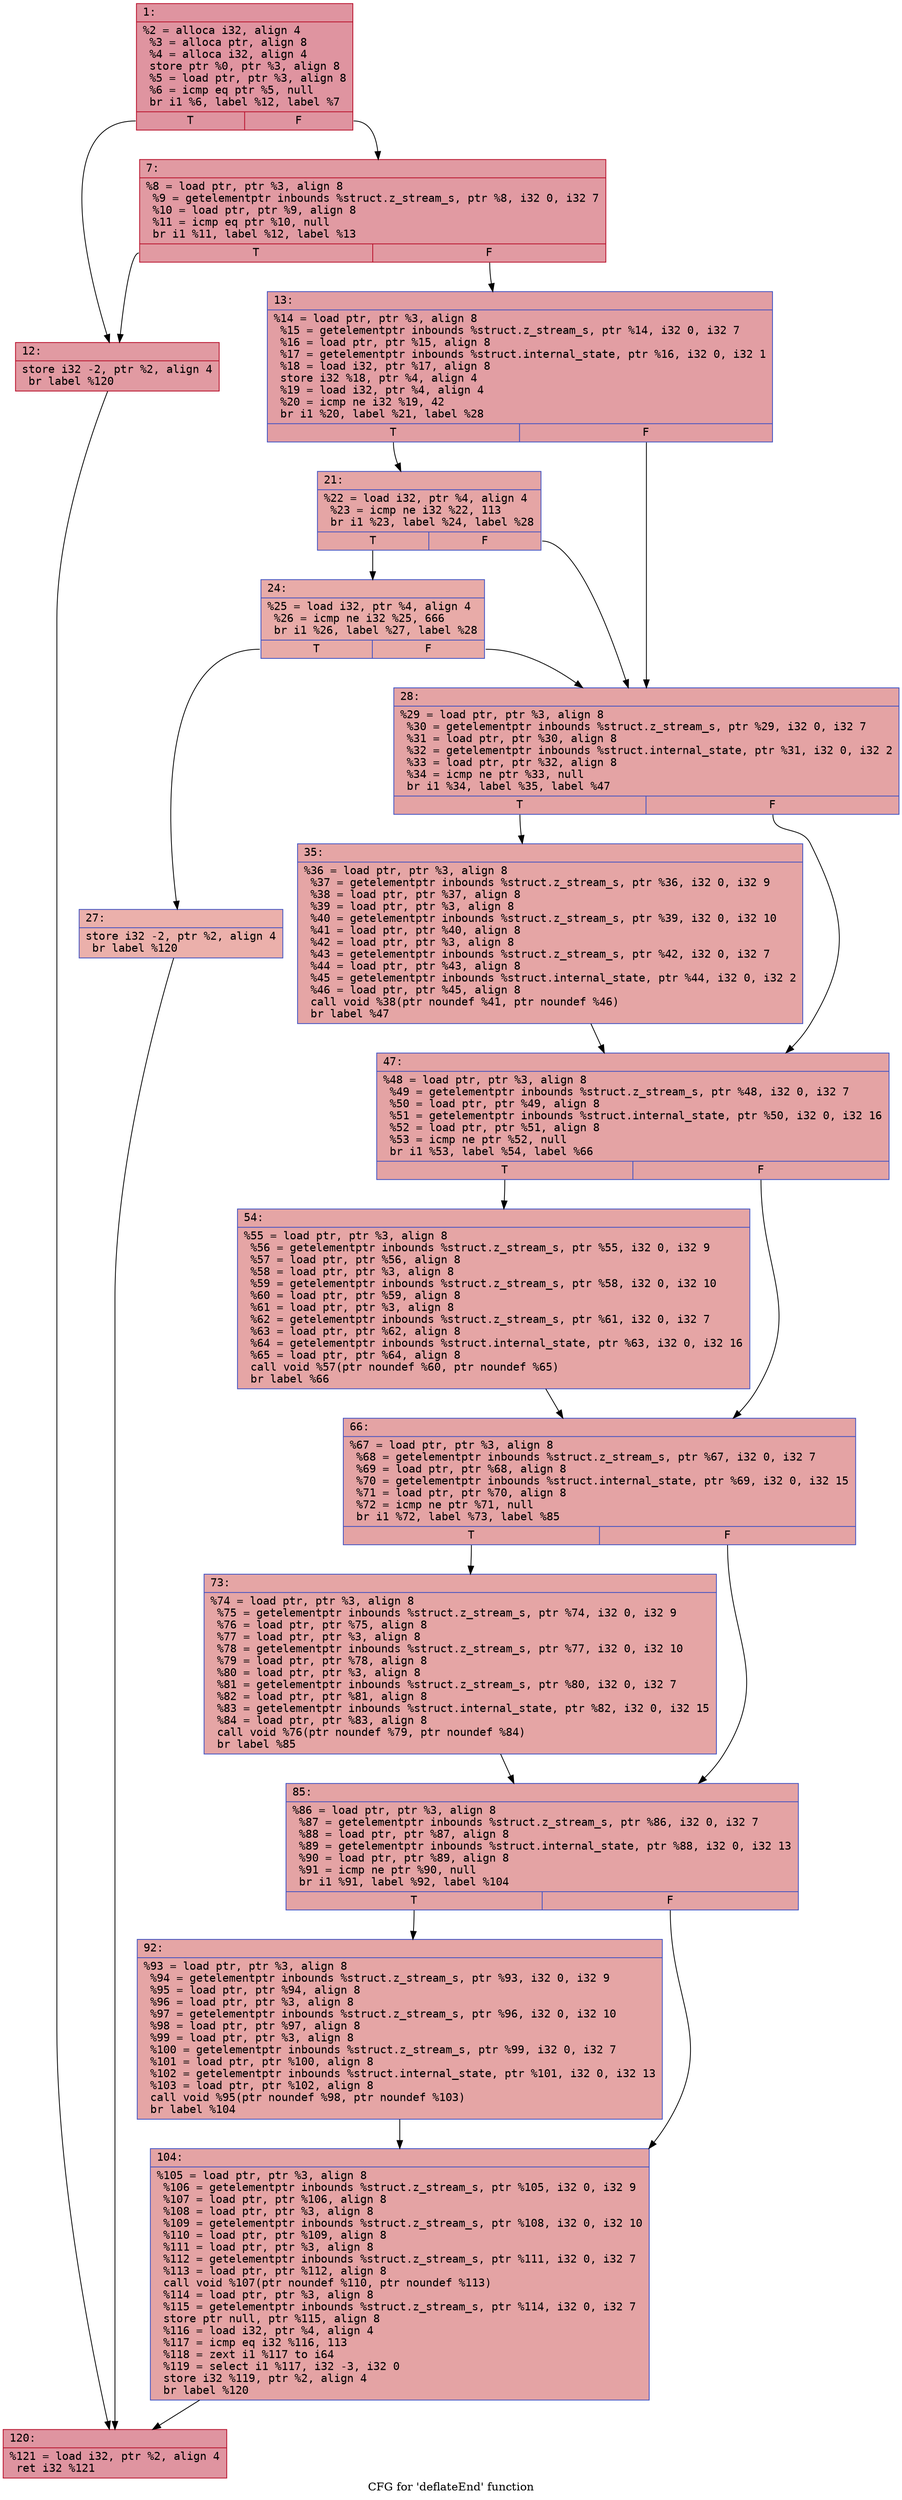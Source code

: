 digraph "CFG for 'deflateEnd' function" {
	label="CFG for 'deflateEnd' function";

	Node0x600000a26c10 [shape=record,color="#b70d28ff", style=filled, fillcolor="#b70d2870" fontname="Courier",label="{1:\l|  %2 = alloca i32, align 4\l  %3 = alloca ptr, align 8\l  %4 = alloca i32, align 4\l  store ptr %0, ptr %3, align 8\l  %5 = load ptr, ptr %3, align 8\l  %6 = icmp eq ptr %5, null\l  br i1 %6, label %12, label %7\l|{<s0>T|<s1>F}}"];
	Node0x600000a26c10:s0 -> Node0x600000a26cb0[tooltip="1 -> 12\nProbability 37.50%" ];
	Node0x600000a26c10:s1 -> Node0x600000a26c60[tooltip="1 -> 7\nProbability 62.50%" ];
	Node0x600000a26c60 [shape=record,color="#b70d28ff", style=filled, fillcolor="#bb1b2c70" fontname="Courier",label="{7:\l|  %8 = load ptr, ptr %3, align 8\l  %9 = getelementptr inbounds %struct.z_stream_s, ptr %8, i32 0, i32 7\l  %10 = load ptr, ptr %9, align 8\l  %11 = icmp eq ptr %10, null\l  br i1 %11, label %12, label %13\l|{<s0>T|<s1>F}}"];
	Node0x600000a26c60:s0 -> Node0x600000a26cb0[tooltip="7 -> 12\nProbability 37.50%" ];
	Node0x600000a26c60:s1 -> Node0x600000a26d00[tooltip="7 -> 13\nProbability 62.50%" ];
	Node0x600000a26cb0 [shape=record,color="#b70d28ff", style=filled, fillcolor="#bb1b2c70" fontname="Courier",label="{12:\l|  store i32 -2, ptr %2, align 4\l  br label %120\l}"];
	Node0x600000a26cb0 -> Node0x600000a27110[tooltip="12 -> 120\nProbability 100.00%" ];
	Node0x600000a26d00 [shape=record,color="#3d50c3ff", style=filled, fillcolor="#be242e70" fontname="Courier",label="{13:\l|  %14 = load ptr, ptr %3, align 8\l  %15 = getelementptr inbounds %struct.z_stream_s, ptr %14, i32 0, i32 7\l  %16 = load ptr, ptr %15, align 8\l  %17 = getelementptr inbounds %struct.internal_state, ptr %16, i32 0, i32 1\l  %18 = load i32, ptr %17, align 8\l  store i32 %18, ptr %4, align 4\l  %19 = load i32, ptr %4, align 4\l  %20 = icmp ne i32 %19, 42\l  br i1 %20, label %21, label %28\l|{<s0>T|<s1>F}}"];
	Node0x600000a26d00:s0 -> Node0x600000a26d50[tooltip="13 -> 21\nProbability 50.00%" ];
	Node0x600000a26d00:s1 -> Node0x600000a26e40[tooltip="13 -> 28\nProbability 50.00%" ];
	Node0x600000a26d50 [shape=record,color="#3d50c3ff", style=filled, fillcolor="#c5333470" fontname="Courier",label="{21:\l|  %22 = load i32, ptr %4, align 4\l  %23 = icmp ne i32 %22, 113\l  br i1 %23, label %24, label %28\l|{<s0>T|<s1>F}}"];
	Node0x600000a26d50:s0 -> Node0x600000a26da0[tooltip="21 -> 24\nProbability 50.00%" ];
	Node0x600000a26d50:s1 -> Node0x600000a26e40[tooltip="21 -> 28\nProbability 50.00%" ];
	Node0x600000a26da0 [shape=record,color="#3d50c3ff", style=filled, fillcolor="#cc403a70" fontname="Courier",label="{24:\l|  %25 = load i32, ptr %4, align 4\l  %26 = icmp ne i32 %25, 666\l  br i1 %26, label %27, label %28\l|{<s0>T|<s1>F}}"];
	Node0x600000a26da0:s0 -> Node0x600000a26df0[tooltip="24 -> 27\nProbability 50.00%" ];
	Node0x600000a26da0:s1 -> Node0x600000a26e40[tooltip="24 -> 28\nProbability 50.00%" ];
	Node0x600000a26df0 [shape=record,color="#3d50c3ff", style=filled, fillcolor="#d24b4070" fontname="Courier",label="{27:\l|  store i32 -2, ptr %2, align 4\l  br label %120\l}"];
	Node0x600000a26df0 -> Node0x600000a27110[tooltip="27 -> 120\nProbability 100.00%" ];
	Node0x600000a26e40 [shape=record,color="#3d50c3ff", style=filled, fillcolor="#c32e3170" fontname="Courier",label="{28:\l|  %29 = load ptr, ptr %3, align 8\l  %30 = getelementptr inbounds %struct.z_stream_s, ptr %29, i32 0, i32 7\l  %31 = load ptr, ptr %30, align 8\l  %32 = getelementptr inbounds %struct.internal_state, ptr %31, i32 0, i32 2\l  %33 = load ptr, ptr %32, align 8\l  %34 = icmp ne ptr %33, null\l  br i1 %34, label %35, label %47\l|{<s0>T|<s1>F}}"];
	Node0x600000a26e40:s0 -> Node0x600000a26e90[tooltip="28 -> 35\nProbability 62.50%" ];
	Node0x600000a26e40:s1 -> Node0x600000a26ee0[tooltip="28 -> 47\nProbability 37.50%" ];
	Node0x600000a26e90 [shape=record,color="#3d50c3ff", style=filled, fillcolor="#c5333470" fontname="Courier",label="{35:\l|  %36 = load ptr, ptr %3, align 8\l  %37 = getelementptr inbounds %struct.z_stream_s, ptr %36, i32 0, i32 9\l  %38 = load ptr, ptr %37, align 8\l  %39 = load ptr, ptr %3, align 8\l  %40 = getelementptr inbounds %struct.z_stream_s, ptr %39, i32 0, i32 10\l  %41 = load ptr, ptr %40, align 8\l  %42 = load ptr, ptr %3, align 8\l  %43 = getelementptr inbounds %struct.z_stream_s, ptr %42, i32 0, i32 7\l  %44 = load ptr, ptr %43, align 8\l  %45 = getelementptr inbounds %struct.internal_state, ptr %44, i32 0, i32 2\l  %46 = load ptr, ptr %45, align 8\l  call void %38(ptr noundef %41, ptr noundef %46)\l  br label %47\l}"];
	Node0x600000a26e90 -> Node0x600000a26ee0[tooltip="35 -> 47\nProbability 100.00%" ];
	Node0x600000a26ee0 [shape=record,color="#3d50c3ff", style=filled, fillcolor="#c32e3170" fontname="Courier",label="{47:\l|  %48 = load ptr, ptr %3, align 8\l  %49 = getelementptr inbounds %struct.z_stream_s, ptr %48, i32 0, i32 7\l  %50 = load ptr, ptr %49, align 8\l  %51 = getelementptr inbounds %struct.internal_state, ptr %50, i32 0, i32 16\l  %52 = load ptr, ptr %51, align 8\l  %53 = icmp ne ptr %52, null\l  br i1 %53, label %54, label %66\l|{<s0>T|<s1>F}}"];
	Node0x600000a26ee0:s0 -> Node0x600000a26f30[tooltip="47 -> 54\nProbability 62.50%" ];
	Node0x600000a26ee0:s1 -> Node0x600000a26f80[tooltip="47 -> 66\nProbability 37.50%" ];
	Node0x600000a26f30 [shape=record,color="#3d50c3ff", style=filled, fillcolor="#c5333470" fontname="Courier",label="{54:\l|  %55 = load ptr, ptr %3, align 8\l  %56 = getelementptr inbounds %struct.z_stream_s, ptr %55, i32 0, i32 9\l  %57 = load ptr, ptr %56, align 8\l  %58 = load ptr, ptr %3, align 8\l  %59 = getelementptr inbounds %struct.z_stream_s, ptr %58, i32 0, i32 10\l  %60 = load ptr, ptr %59, align 8\l  %61 = load ptr, ptr %3, align 8\l  %62 = getelementptr inbounds %struct.z_stream_s, ptr %61, i32 0, i32 7\l  %63 = load ptr, ptr %62, align 8\l  %64 = getelementptr inbounds %struct.internal_state, ptr %63, i32 0, i32 16\l  %65 = load ptr, ptr %64, align 8\l  call void %57(ptr noundef %60, ptr noundef %65)\l  br label %66\l}"];
	Node0x600000a26f30 -> Node0x600000a26f80[tooltip="54 -> 66\nProbability 100.00%" ];
	Node0x600000a26f80 [shape=record,color="#3d50c3ff", style=filled, fillcolor="#c32e3170" fontname="Courier",label="{66:\l|  %67 = load ptr, ptr %3, align 8\l  %68 = getelementptr inbounds %struct.z_stream_s, ptr %67, i32 0, i32 7\l  %69 = load ptr, ptr %68, align 8\l  %70 = getelementptr inbounds %struct.internal_state, ptr %69, i32 0, i32 15\l  %71 = load ptr, ptr %70, align 8\l  %72 = icmp ne ptr %71, null\l  br i1 %72, label %73, label %85\l|{<s0>T|<s1>F}}"];
	Node0x600000a26f80:s0 -> Node0x600000a26fd0[tooltip="66 -> 73\nProbability 62.50%" ];
	Node0x600000a26f80:s1 -> Node0x600000a27020[tooltip="66 -> 85\nProbability 37.50%" ];
	Node0x600000a26fd0 [shape=record,color="#3d50c3ff", style=filled, fillcolor="#c5333470" fontname="Courier",label="{73:\l|  %74 = load ptr, ptr %3, align 8\l  %75 = getelementptr inbounds %struct.z_stream_s, ptr %74, i32 0, i32 9\l  %76 = load ptr, ptr %75, align 8\l  %77 = load ptr, ptr %3, align 8\l  %78 = getelementptr inbounds %struct.z_stream_s, ptr %77, i32 0, i32 10\l  %79 = load ptr, ptr %78, align 8\l  %80 = load ptr, ptr %3, align 8\l  %81 = getelementptr inbounds %struct.z_stream_s, ptr %80, i32 0, i32 7\l  %82 = load ptr, ptr %81, align 8\l  %83 = getelementptr inbounds %struct.internal_state, ptr %82, i32 0, i32 15\l  %84 = load ptr, ptr %83, align 8\l  call void %76(ptr noundef %79, ptr noundef %84)\l  br label %85\l}"];
	Node0x600000a26fd0 -> Node0x600000a27020[tooltip="73 -> 85\nProbability 100.00%" ];
	Node0x600000a27020 [shape=record,color="#3d50c3ff", style=filled, fillcolor="#c32e3170" fontname="Courier",label="{85:\l|  %86 = load ptr, ptr %3, align 8\l  %87 = getelementptr inbounds %struct.z_stream_s, ptr %86, i32 0, i32 7\l  %88 = load ptr, ptr %87, align 8\l  %89 = getelementptr inbounds %struct.internal_state, ptr %88, i32 0, i32 13\l  %90 = load ptr, ptr %89, align 8\l  %91 = icmp ne ptr %90, null\l  br i1 %91, label %92, label %104\l|{<s0>T|<s1>F}}"];
	Node0x600000a27020:s0 -> Node0x600000a27070[tooltip="85 -> 92\nProbability 62.50%" ];
	Node0x600000a27020:s1 -> Node0x600000a270c0[tooltip="85 -> 104\nProbability 37.50%" ];
	Node0x600000a27070 [shape=record,color="#3d50c3ff", style=filled, fillcolor="#c5333470" fontname="Courier",label="{92:\l|  %93 = load ptr, ptr %3, align 8\l  %94 = getelementptr inbounds %struct.z_stream_s, ptr %93, i32 0, i32 9\l  %95 = load ptr, ptr %94, align 8\l  %96 = load ptr, ptr %3, align 8\l  %97 = getelementptr inbounds %struct.z_stream_s, ptr %96, i32 0, i32 10\l  %98 = load ptr, ptr %97, align 8\l  %99 = load ptr, ptr %3, align 8\l  %100 = getelementptr inbounds %struct.z_stream_s, ptr %99, i32 0, i32 7\l  %101 = load ptr, ptr %100, align 8\l  %102 = getelementptr inbounds %struct.internal_state, ptr %101, i32 0, i32 13\l  %103 = load ptr, ptr %102, align 8\l  call void %95(ptr noundef %98, ptr noundef %103)\l  br label %104\l}"];
	Node0x600000a27070 -> Node0x600000a270c0[tooltip="92 -> 104\nProbability 100.00%" ];
	Node0x600000a270c0 [shape=record,color="#3d50c3ff", style=filled, fillcolor="#c32e3170" fontname="Courier",label="{104:\l|  %105 = load ptr, ptr %3, align 8\l  %106 = getelementptr inbounds %struct.z_stream_s, ptr %105, i32 0, i32 9\l  %107 = load ptr, ptr %106, align 8\l  %108 = load ptr, ptr %3, align 8\l  %109 = getelementptr inbounds %struct.z_stream_s, ptr %108, i32 0, i32 10\l  %110 = load ptr, ptr %109, align 8\l  %111 = load ptr, ptr %3, align 8\l  %112 = getelementptr inbounds %struct.z_stream_s, ptr %111, i32 0, i32 7\l  %113 = load ptr, ptr %112, align 8\l  call void %107(ptr noundef %110, ptr noundef %113)\l  %114 = load ptr, ptr %3, align 8\l  %115 = getelementptr inbounds %struct.z_stream_s, ptr %114, i32 0, i32 7\l  store ptr null, ptr %115, align 8\l  %116 = load i32, ptr %4, align 4\l  %117 = icmp eq i32 %116, 113\l  %118 = zext i1 %117 to i64\l  %119 = select i1 %117, i32 -3, i32 0\l  store i32 %119, ptr %2, align 4\l  br label %120\l}"];
	Node0x600000a270c0 -> Node0x600000a27110[tooltip="104 -> 120\nProbability 100.00%" ];
	Node0x600000a27110 [shape=record,color="#b70d28ff", style=filled, fillcolor="#b70d2870" fontname="Courier",label="{120:\l|  %121 = load i32, ptr %2, align 4\l  ret i32 %121\l}"];
}
